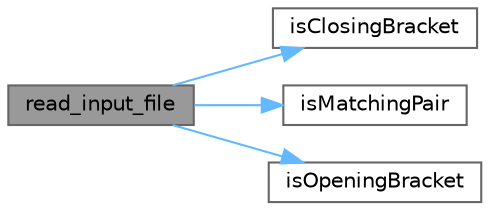 digraph "read_input_file"
{
 // LATEX_PDF_SIZE
  bgcolor="transparent";
  edge [fontname=Helvetica,fontsize=10,labelfontname=Helvetica,labelfontsize=10];
  node [fontname=Helvetica,fontsize=10,shape=box,height=0.2,width=0.4];
  rankdir="LR";
  Node1 [id="Node000001",label="read_input_file",height=0.2,width=0.4,color="gray40", fillcolor="grey60", style="filled", fontcolor="black",tooltip="Reads the input file and finds unmatched brackets."];
  Node1 -> Node2 [id="edge4_Node000001_Node000002",color="steelblue1",style="solid",tooltip=" "];
  Node2 [id="Node000002",label="isClosingBracket",height=0.2,width=0.4,color="grey40", fillcolor="white", style="filled",URL="$_bracket_checker2_8cpp.html#ac72790b62b9089fc49ff0db095d0c0ba",tooltip="Checks if the given character is a closing bracket."];
  Node1 -> Node3 [id="edge5_Node000001_Node000003",color="steelblue1",style="solid",tooltip=" "];
  Node3 [id="Node000003",label="isMatchingPair",height=0.2,width=0.4,color="grey40", fillcolor="white", style="filled",URL="$_bracket_checker2_8cpp.html#a67294e9c8decb429efaf45b94dec6145",tooltip="Checks if the given pair of brackets match."];
  Node1 -> Node4 [id="edge6_Node000001_Node000004",color="steelblue1",style="solid",tooltip=" "];
  Node4 [id="Node000004",label="isOpeningBracket",height=0.2,width=0.4,color="grey40", fillcolor="white", style="filled",URL="$_bracket_checker2_8cpp.html#a4b3b8aa187dbfa855fda2e74c31167ef",tooltip="Checks if the given character is an opening bracket."];
}
